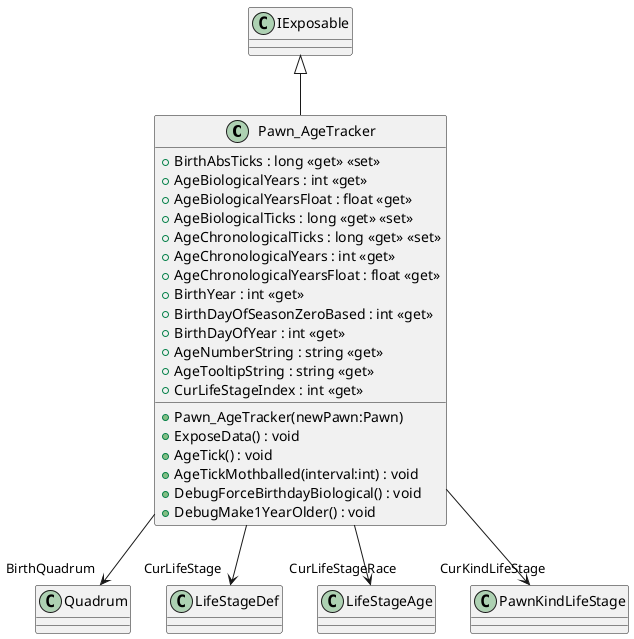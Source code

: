 @startuml
class Pawn_AgeTracker {
    + BirthAbsTicks : long <<get>> <<set>>
    + AgeBiologicalYears : int <<get>>
    + AgeBiologicalYearsFloat : float <<get>>
    + AgeBiologicalTicks : long <<get>> <<set>>
    + AgeChronologicalTicks : long <<get>> <<set>>
    + AgeChronologicalYears : int <<get>>
    + AgeChronologicalYearsFloat : float <<get>>
    + BirthYear : int <<get>>
    + BirthDayOfSeasonZeroBased : int <<get>>
    + BirthDayOfYear : int <<get>>
    + AgeNumberString : string <<get>>
    + AgeTooltipString : string <<get>>
    + CurLifeStageIndex : int <<get>>
    + Pawn_AgeTracker(newPawn:Pawn)
    + ExposeData() : void
    + AgeTick() : void
    + AgeTickMothballed(interval:int) : void
    + DebugForceBirthdayBiological() : void
    + DebugMake1YearOlder() : void
}
IExposable <|-- Pawn_AgeTracker
Pawn_AgeTracker --> "BirthQuadrum" Quadrum
Pawn_AgeTracker --> "CurLifeStage" LifeStageDef
Pawn_AgeTracker --> "CurLifeStageRace" LifeStageAge
Pawn_AgeTracker --> "CurKindLifeStage" PawnKindLifeStage
@enduml
